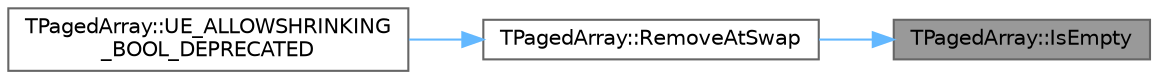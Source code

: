 digraph "TPagedArray::IsEmpty"
{
 // INTERACTIVE_SVG=YES
 // LATEX_PDF_SIZE
  bgcolor="transparent";
  edge [fontname=Helvetica,fontsize=10,labelfontname=Helvetica,labelfontsize=10];
  node [fontname=Helvetica,fontsize=10,shape=box,height=0.2,width=0.4];
  rankdir="RL";
  Node1 [id="Node000001",label="TPagedArray::IsEmpty",height=0.2,width=0.4,color="gray40", fillcolor="grey60", style="filled", fontcolor="black",tooltip=" "];
  Node1 -> Node2 [id="edge1_Node000001_Node000002",dir="back",color="steelblue1",style="solid",tooltip=" "];
  Node2 [id="Node000002",label="TPagedArray::RemoveAtSwap",height=0.2,width=0.4,color="grey40", fillcolor="white", style="filled",URL="$d7/d79/classTPagedArray.html#aaedb1c1abcf3ae11aab331b7aee62f78",tooltip="Removes the element at the parameter index position and swaps the last element if existent to the sam..."];
  Node2 -> Node3 [id="edge2_Node000002_Node000003",dir="back",color="steelblue1",style="solid",tooltip=" "];
  Node3 [id="Node000003",label="TPagedArray::UE_ALLOWSHRINKING\l_BOOL_DEPRECATED",height=0.2,width=0.4,color="grey40", fillcolor="white", style="filled",URL="$d7/d79/classTPagedArray.html#aadb953d04da04bebfe6f2065ee5a2590",tooltip=" "];
}

